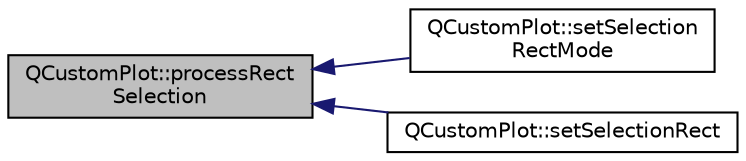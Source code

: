 digraph "QCustomPlot::processRectSelection"
{
  edge [fontname="Helvetica",fontsize="10",labelfontname="Helvetica",labelfontsize="10"];
  node [fontname="Helvetica",fontsize="10",shape=record];
  rankdir="LR";
  Node795 [label="QCustomPlot::processRect\lSelection",height=0.2,width=0.4,color="black", fillcolor="grey75", style="filled", fontcolor="black"];
  Node795 -> Node796 [dir="back",color="midnightblue",fontsize="10",style="solid",fontname="Helvetica"];
  Node796 [label="QCustomPlot::setSelection\lRectMode",height=0.2,width=0.4,color="black", fillcolor="white", style="filled",URL="$class_q_custom_plot.html#a810ef958ebe84db661c7288b526c0deb"];
  Node795 -> Node797 [dir="back",color="midnightblue",fontsize="10",style="solid",fontname="Helvetica"];
  Node797 [label="QCustomPlot::setSelectionRect",height=0.2,width=0.4,color="black", fillcolor="white", style="filled",URL="$class_q_custom_plot.html#a0c09f96df15faa4799ad7051bb16cf33"];
}
